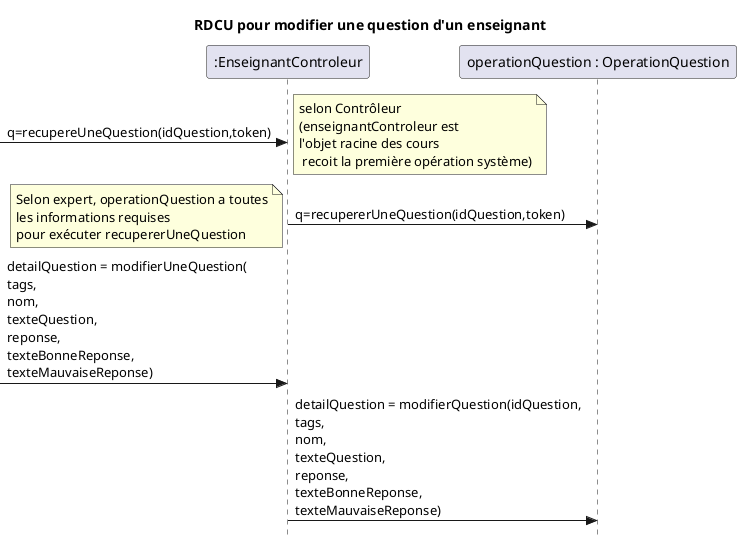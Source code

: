 @startuml modifierQuestionOld
skinparam style strictuml
skinparam defaultfontname Verdana
title RDCU pour modifier une question d'un enseignant
participant ":EnseignantControleur" as controleur
participant "operationQuestion : OperationQuestion" as opQuestion
->controleur : q=recupereUneQuestion(idQuestion,token)
note right : selon Contrôleur\n(enseignantControleur est\nl'objet racine des cours\n recoit la première opération système)
controleur->opQuestion : q=recupererUneQuestion(idQuestion,token)
note left : Selon expert, operationQuestion a toutes\nles informations requises\npour exécuter recupererUneQuestion
->controleur : detailQuestion = modifierUneQuestion(\ntags,\nnom,\ntexteQuestion,\nreponse,\ntexteBonneReponse,\ntexteMauvaiseReponse)
controleur -> opQuestion : detailQuestion = modifierQuestion(idQuestion,\ntags,\nnom,\ntexteQuestion,\nreponse,\ntexteBonneReponse,\ntexteMauvaiseReponse)
@enduml

@startuml modifierQuestionFinal
skinparam style strictuml
skinparam defaultfontname Verdana
title RDCU modifierUneQuestion
participant ":EnseignantControleur" as controleur
participant "operationQuestion : OperationQuestion" as opQuestion
->controleur : detailQuestion = modifierUneQuestion(\ntags,\nnom,\ntexteQuestion,\nreponse,\ntexteBonneReponse,\ntexteMauvaiseReponse)
note right :  selon Contrôleur\n(enseignantControleur est\nl'objet racine des cours\n recoit la seconde opération système)
controleur -> opQuestion : detailQuestion = modifierQuestion(idQuestion,\ntags,\nnom,\ntexteQuestion,\nreponse,\ntexteBonneReponse,\ntexteMauvaiseReponse)
note left : Selon expert, operationQuestion a toutes\nles informations requises\npour exécuter recupererUneQuestion
@enduml